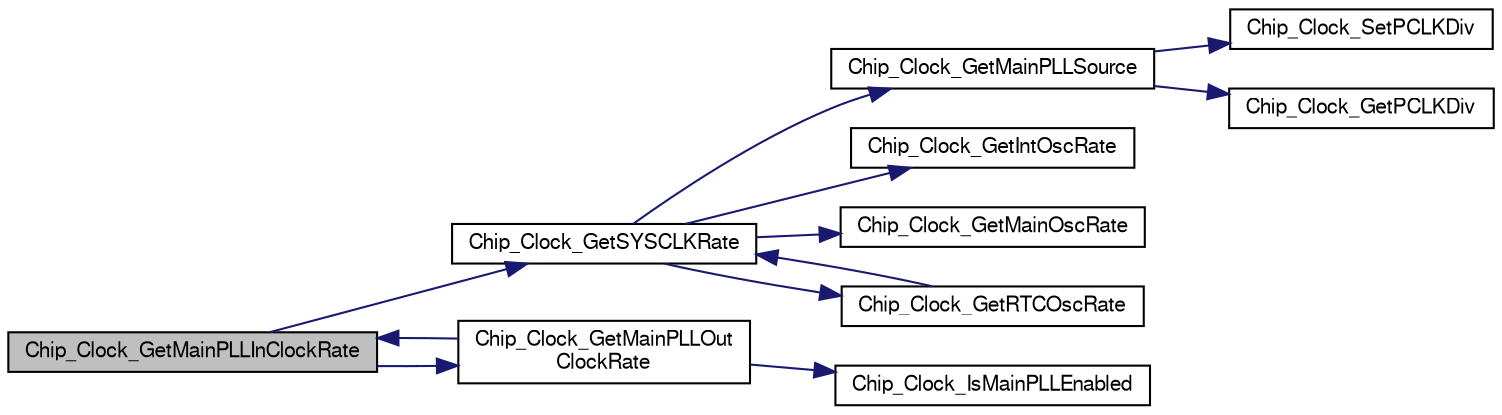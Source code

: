 digraph "Chip_Clock_GetMainPLLInClockRate"
{
  edge [fontname="FreeSans",fontsize="10",labelfontname="FreeSans",labelfontsize="10"];
  node [fontname="FreeSans",fontsize="10",shape=record];
  rankdir="LR";
  Node1 [label="Chip_Clock_GetMainPLLInClockRate",height=0.2,width=0.4,color="black", fillcolor="grey75", style="filled", fontcolor="black"];
  Node1 -> Node2 [color="midnightblue",fontsize="10",style="solid"];
  Node2 [label="Chip_Clock_GetSYSCLKRate",height=0.2,width=0.4,color="black", fillcolor="white", style="filled",URL="$group__CLOCK__17XX__40XX.html#gaec133465745ce56e49b184185f8252e1",tooltip="Returns the current SYSCLK clock rate. "];
  Node2 -> Node3 [color="midnightblue",fontsize="10",style="solid"];
  Node3 [label="Chip_Clock_GetMainPLLSource",height=0.2,width=0.4,color="black", fillcolor="white", style="filled",URL="$group__CLOCK__17XX__40XX.html#gaf678411ef6cde49c95c603030554fa9d",tooltip="Returns the input clock source for SYSCLK. "];
  Node3 -> Node4 [color="midnightblue",fontsize="10",style="solid"];
  Node4 [label="Chip_Clock_SetPCLKDiv",height=0.2,width=0.4,color="black", fillcolor="white", style="filled",URL="$group__CLOCK__17XX__40XX.html#ga847b9fe292e8d5461c02750a21d34885",tooltip="Sets a clock divider for all peripherals. "];
  Node3 -> Node5 [color="midnightblue",fontsize="10",style="solid"];
  Node5 [label="Chip_Clock_GetPCLKDiv",height=0.2,width=0.4,color="black", fillcolor="white", style="filled",URL="$group__CLOCK__17XX__40XX.html#ga2fb0ad885ca820d555cf9ff4268cc252",tooltip="Gets the clock divider for all peripherals. "];
  Node2 -> Node6 [color="midnightblue",fontsize="10",style="solid"];
  Node6 [label="Chip_Clock_GetIntOscRate",height=0.2,width=0.4,color="black", fillcolor="white", style="filled",URL="$group__CLOCK__17XX__40XX.html#gaa8db0ad49f51bf5d6870181e77249c2b",tooltip="Returns the internal oscillator (IRC) clock rate. "];
  Node2 -> Node7 [color="midnightblue",fontsize="10",style="solid"];
  Node7 [label="Chip_Clock_GetMainOscRate",height=0.2,width=0.4,color="black", fillcolor="white", style="filled",URL="$group__CLOCK__17XX__40XX.html#ga32ea9f95eed11d2bfa470b473232456e",tooltip="Returns the main oscillator clock rate. "];
  Node2 -> Node8 [color="midnightblue",fontsize="10",style="solid"];
  Node8 [label="Chip_Clock_GetRTCOscRate",height=0.2,width=0.4,color="black", fillcolor="white", style="filled",URL="$group__CLOCK__17XX__40XX.html#ga64b01351fd2019749b1f1d18dfd263f0",tooltip="Returns the RTC oscillator clock rate. "];
  Node8 -> Node2 [color="midnightblue",fontsize="10",style="solid"];
  Node1 -> Node9 [color="midnightblue",fontsize="10",style="solid"];
  Node9 [label="Chip_Clock_GetMainPLLOut\lClockRate",height=0.2,width=0.4,color="black", fillcolor="white", style="filled",URL="$group__CLOCK__17XX__40XX.html#gad1a38c10a143b8e21d2a8085ec0cb13e",tooltip="Return PLL0 (Main PLL) output clock rate. "];
  Node9 -> Node10 [color="midnightblue",fontsize="10",style="solid"];
  Node10 [label="Chip_Clock_IsMainPLLEnabled",height=0.2,width=0.4,color="black", fillcolor="white", style="filled",URL="$group__CLOCK__17XX__40XX.html#ga63e9e5918d1a8b0d1c5811c3f0189846",tooltip="Read PLL0 enable status. "];
  Node9 -> Node1 [color="midnightblue",fontsize="10",style="solid"];
}
